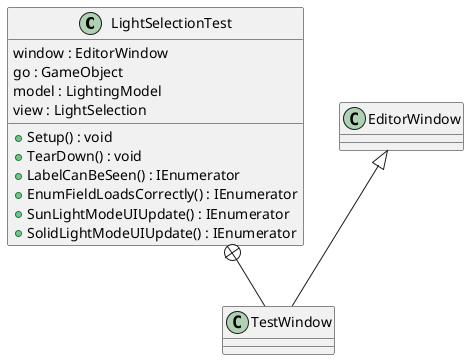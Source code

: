 @startuml
class LightSelectionTest {
    window : EditorWindow
    go : GameObject
    model : LightingModel
    view : LightSelection
    + Setup() : void
    + TearDown() : void
    + LabelCanBeSeen() : IEnumerator
    + EnumFieldLoadsCorrectly() : IEnumerator
    + SunLightModeUIUpdate() : IEnumerator
    + SolidLightModeUIUpdate() : IEnumerator
}
class TestWindow {
}
LightSelectionTest +-- TestWindow
EditorWindow <|-- TestWindow
@enduml
